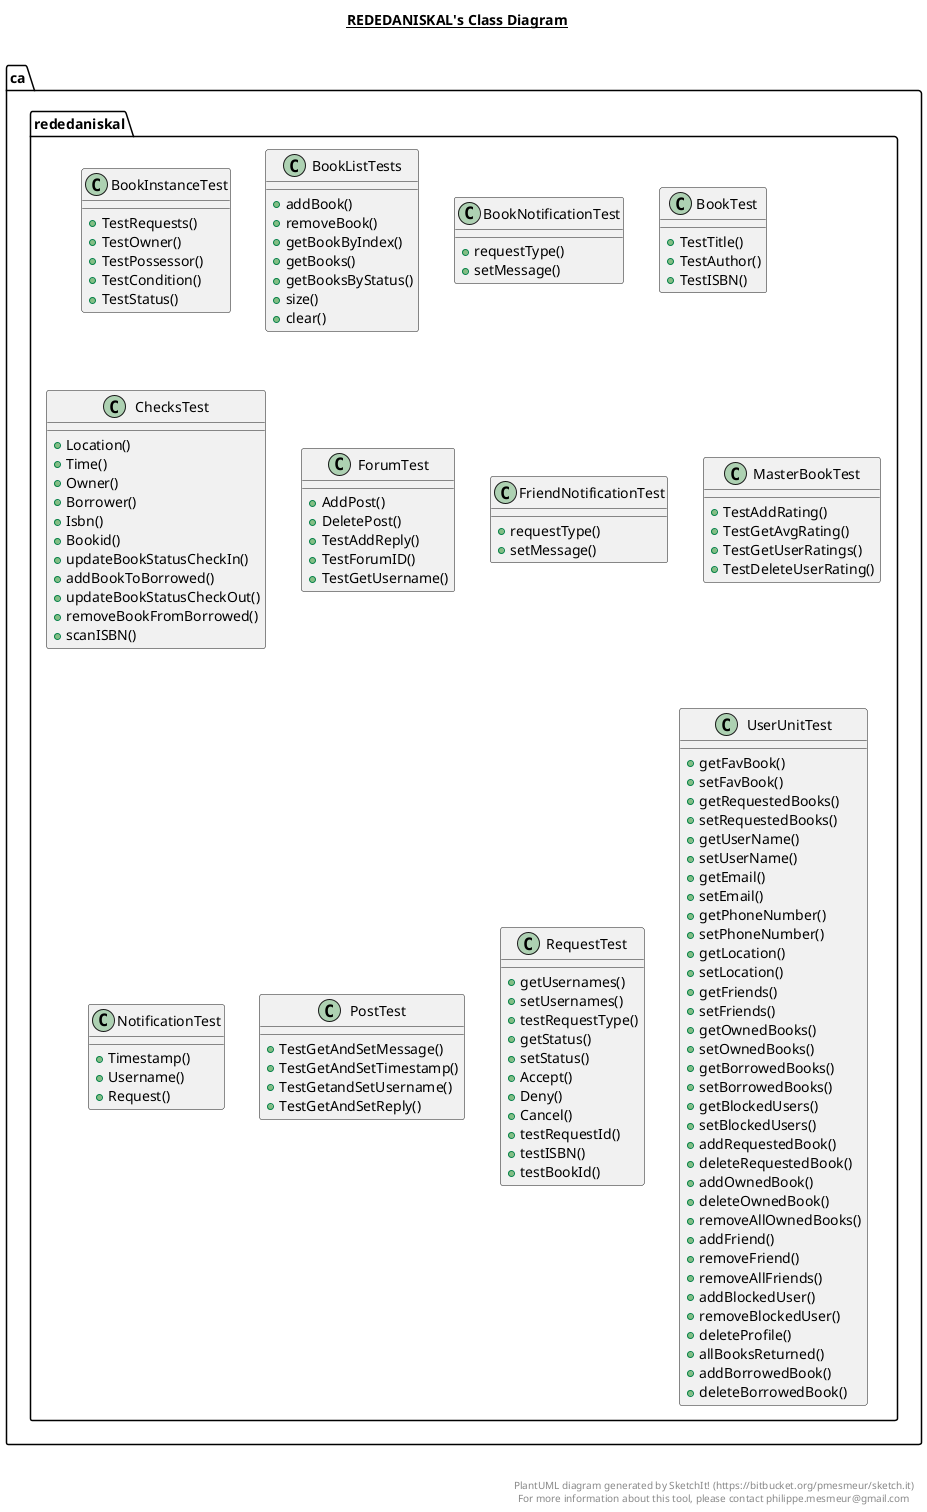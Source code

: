 @startuml

title __REDEDANISKAL's Class Diagram__\n

  package ca.rededaniskal {
    class BookInstanceTest {
        + TestRequests()
        + TestOwner()
        + TestPossessor()
        + TestCondition()
        + TestStatus()
    }
  }
  

  package ca.rededaniskal {
    class BookListTests {
        + addBook()
        + removeBook()
        + getBookByIndex()
        + getBooks()
        + getBooksByStatus()
        + size()
        + clear()
    }
  }
  

  package ca.rededaniskal {
    class BookNotificationTest {
        + requestType()
        + setMessage()
    }
  }
  

  package ca.rededaniskal {
    class BookTest {
        + TestTitle()
        + TestAuthor()
        + TestISBN()
    }
  }
  

  package ca.rededaniskal {
    class ChecksTest {
        + Location()
        + Time()
        + Owner()
        + Borrower()
        + Isbn()
        + Bookid()
        + updateBookStatusCheckIn()
        + addBookToBorrowed()
        + updateBookStatusCheckOut()
        + removeBookFromBorrowed()
        + scanISBN()
    }
  }
  

  package ca.rededaniskal {
    class ForumTest {
        + AddPost()
        + DeletePost()
        + TestAddReply()
        + TestForumID()
        + TestGetUsername()
    }
  }
  

  package ca.rededaniskal {
    class FriendNotificationTest {
        + requestType()
        + setMessage()
    }
  }
  

  package ca.rededaniskal {
    class MasterBookTest {
        + TestAddRating()
        + TestGetAvgRating()
        + TestGetUserRatings()
        + TestDeleteUserRating()
    }
  }
  

  package ca.rededaniskal {
    class NotificationTest {
        + Timestamp()
        + Username()
        + Request()
    }
  }
  

  package ca.rededaniskal {
    class PostTest {
        + TestGetAndSetMessage()
        + TestGetAndSetTimestamp()
        + TestGetandSetUsername()
        + TestGetAndSetReply()
    }
  }
  

  package ca.rededaniskal {
    class RequestTest {
        + getUsernames()
        + setUsernames()
        + testRequestType()
        + getStatus()
        + setStatus()
        + Accept()
        + Deny()
        + Cancel()
        + testRequestId()
        + testISBN()
        + testBookId()
    }
  }
  

  package ca.rededaniskal {
    class UserUnitTest {
        + getFavBook()
        + setFavBook()
        + getRequestedBooks()
        + setRequestedBooks()
        + getUserName()
        + setUserName()
        + getEmail()
        + setEmail()
        + getPhoneNumber()
        + setPhoneNumber()
        + getLocation()
        + setLocation()
        + getFriends()
        + setFriends()
        + getOwnedBooks()
        + setOwnedBooks()
        + getBorrowedBooks()
        + setBorrowedBooks()
        + getBlockedUsers()
        + setBlockedUsers()
        + addRequestedBook()
        + deleteRequestedBook()
        + addOwnedBook()
        + deleteOwnedBook()
        + removeAllOwnedBooks()
        + addFriend()
        + removeFriend()
        + removeAllFriends()
        + addBlockedUser()
        + removeBlockedUser()
        + deleteProfile()
        + allBooksReturned()
        + addBorrowedBook()
        + deleteBorrowedBook()
    }
  }
  



right footer


PlantUML diagram generated by SketchIt! (https://bitbucket.org/pmesmeur/sketch.it)
For more information about this tool, please contact philippe.mesmeur@gmail.com
endfooter

@enduml
